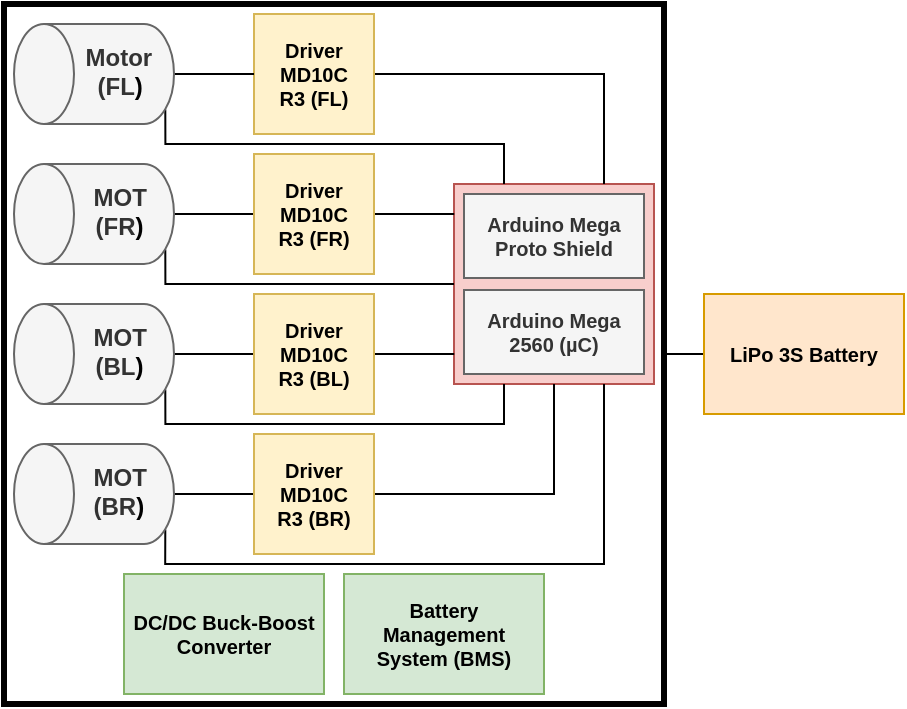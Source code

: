 <mxfile version="26.0.4">
  <diagram name="Page-1" id="-U0Rklenv92W4N0o3Wsz">
    <mxGraphModel dx="744" dy="452" grid="1" gridSize="5" guides="1" tooltips="1" connect="1" arrows="1" fold="1" page="1" pageScale="1" pageWidth="460" pageHeight="360" math="0" shadow="0">
      <root>
        <mxCell id="0" />
        <mxCell id="1" parent="0" />
        <mxCell id="egLtp0v95tjPZCbAkyWe-24" value="" style="rounded=0;whiteSpace=wrap;html=1;fontStyle=1;fontSize=10;fillColor=none;strokeWidth=3;" vertex="1" parent="1">
          <mxGeometry x="5" y="5" width="330" height="350" as="geometry" />
        </mxCell>
        <mxCell id="egLtp0v95tjPZCbAkyWe-17" value="" style="rounded=0;whiteSpace=wrap;html=1;fillColor=#f8cecc;strokeColor=#b85450;" vertex="1" parent="1">
          <mxGeometry x="230" y="95" width="100" height="100" as="geometry" />
        </mxCell>
        <mxCell id="6zYA0gsVQUk156yb2ZYi-1" value="Arduino Mega&lt;div&gt;2560 (µC)&lt;/div&gt;" style="rounded=0;whiteSpace=wrap;html=1;fontStyle=1;fontSize=10;fillColor=#f5f5f5;fontColor=#333333;strokeColor=#666666;" parent="1" vertex="1">
          <mxGeometry x="235" y="148" width="90" height="42" as="geometry" />
        </mxCell>
        <mxCell id="egLtp0v95tjPZCbAkyWe-13" style="edgeStyle=orthogonalEdgeStyle;rounded=0;orthogonalLoop=1;jettySize=auto;html=1;exitX=1;exitY=0.5;exitDx=0;exitDy=0;entryX=0.75;entryY=0;entryDx=0;entryDy=0;endArrow=none;endFill=0;" edge="1" parent="1" source="6zYA0gsVQUk156yb2ZYi-2" target="egLtp0v95tjPZCbAkyWe-17">
          <mxGeometry relative="1" as="geometry">
            <mxPoint x="295" y="70" as="targetPoint" />
          </mxGeometry>
        </mxCell>
        <mxCell id="6zYA0gsVQUk156yb2ZYi-2" value="Driver MD10C&lt;div&gt;R3 (&lt;span style=&quot;background-color: transparent; color: light-dark(rgb(0, 0, 0), rgb(255, 255, 255));&quot;&gt;FL)&lt;/span&gt;&lt;/div&gt;" style="rounded=0;whiteSpace=wrap;html=1;fontSize=10;fontStyle=1;fillColor=#fff2cc;strokeColor=#d6b656;" parent="1" vertex="1">
          <mxGeometry x="130" y="10" width="60" height="60" as="geometry" />
        </mxCell>
        <mxCell id="egLtp0v95tjPZCbAkyWe-9" style="edgeStyle=orthogonalEdgeStyle;rounded=0;orthogonalLoop=1;jettySize=auto;html=1;exitX=0.5;exitY=1;exitDx=0;exitDy=0;exitPerimeter=0;entryX=0;entryY=0.5;entryDx=0;entryDy=0;endArrow=none;endFill=0;" edge="1" parent="1" source="egLtp0v95tjPZCbAkyWe-1" target="6zYA0gsVQUk156yb2ZYi-2">
          <mxGeometry relative="1" as="geometry" />
        </mxCell>
        <mxCell id="egLtp0v95tjPZCbAkyWe-12" style="edgeStyle=orthogonalEdgeStyle;rounded=0;orthogonalLoop=1;jettySize=auto;html=1;exitX=0.145;exitY=1;exitDx=0;exitDy=-4.35;exitPerimeter=0;entryX=0.25;entryY=0;entryDx=0;entryDy=0;endArrow=none;endFill=0;" edge="1" parent="1" source="egLtp0v95tjPZCbAkyWe-1" target="egLtp0v95tjPZCbAkyWe-17">
          <mxGeometry relative="1" as="geometry">
            <mxPoint x="225" y="75" as="targetPoint" />
            <Array as="points">
              <mxPoint x="86" y="75" />
              <mxPoint x="255" y="75" />
            </Array>
          </mxGeometry>
        </mxCell>
        <mxCell id="egLtp0v95tjPZCbAkyWe-1" value="Motor&lt;div&gt;(FL&lt;span style=&quot;background-color: transparent; color: light-dark(rgb(0, 0, 0), rgb(255, 255, 255));&quot;&gt;)&lt;/span&gt;&lt;/div&gt;" style="shape=cylinder3;whiteSpace=wrap;html=1;boundedLbl=1;backgroundOutline=1;size=15;rotation=-90;textDirection=vertical-rl;fontStyle=1;spacing=0;align=center;fillColor=#f5f5f5;fontColor=#333333;strokeColor=#666666;" vertex="1" parent="1">
          <mxGeometry x="25" width="50" height="80" as="geometry" />
        </mxCell>
        <mxCell id="egLtp0v95tjPZCbAkyWe-8" style="edgeStyle=orthogonalEdgeStyle;rounded=0;orthogonalLoop=1;jettySize=auto;html=1;exitX=0.5;exitY=1;exitDx=0;exitDy=0;exitPerimeter=0;entryX=0;entryY=0.5;entryDx=0;entryDy=0;endArrow=none;endFill=0;" edge="1" parent="1" source="egLtp0v95tjPZCbAkyWe-2" target="egLtp0v95tjPZCbAkyWe-5">
          <mxGeometry relative="1" as="geometry" />
        </mxCell>
        <mxCell id="egLtp0v95tjPZCbAkyWe-14" style="edgeStyle=orthogonalEdgeStyle;rounded=0;orthogonalLoop=1;jettySize=auto;html=1;exitX=0.145;exitY=1;exitDx=0;exitDy=-4.35;exitPerimeter=0;entryX=0;entryY=0.5;entryDx=0;entryDy=0;endArrow=none;endFill=0;" edge="1" parent="1" source="egLtp0v95tjPZCbAkyWe-2" target="egLtp0v95tjPZCbAkyWe-17">
          <mxGeometry relative="1" as="geometry">
            <mxPoint x="225" y="145" as="targetPoint" />
            <Array as="points">
              <mxPoint x="86" y="145" />
            </Array>
          </mxGeometry>
        </mxCell>
        <mxCell id="egLtp0v95tjPZCbAkyWe-2" value="MOT&lt;div&gt;(FR&lt;span style=&quot;background-color: transparent; color: light-dark(rgb(0, 0, 0), rgb(255, 255, 255));&quot;&gt;)&lt;/span&gt;&lt;/div&gt;" style="shape=cylinder3;whiteSpace=wrap;html=1;boundedLbl=1;backgroundOutline=1;size=15;rotation=-90;textDirection=vertical-rl;fontStyle=1;spacing=0;align=center;fillColor=#f5f5f5;fontColor=#333333;strokeColor=#666666;" vertex="1" parent="1">
          <mxGeometry x="25" y="70" width="50" height="80" as="geometry" />
        </mxCell>
        <mxCell id="egLtp0v95tjPZCbAkyWe-10" style="edgeStyle=orthogonalEdgeStyle;rounded=0;orthogonalLoop=1;jettySize=auto;html=1;exitX=0.5;exitY=1;exitDx=0;exitDy=0;exitPerimeter=0;entryX=0;entryY=0.5;entryDx=0;entryDy=0;endArrow=none;endFill=0;" edge="1" parent="1" source="egLtp0v95tjPZCbAkyWe-3" target="egLtp0v95tjPZCbAkyWe-6">
          <mxGeometry relative="1" as="geometry" />
        </mxCell>
        <mxCell id="egLtp0v95tjPZCbAkyWe-19" style="edgeStyle=orthogonalEdgeStyle;rounded=0;orthogonalLoop=1;jettySize=auto;html=1;exitX=0.145;exitY=1;exitDx=0;exitDy=-4.35;exitPerimeter=0;entryX=0.25;entryY=1;entryDx=0;entryDy=0;endArrow=none;endFill=0;" edge="1" parent="1" source="egLtp0v95tjPZCbAkyWe-3" target="egLtp0v95tjPZCbAkyWe-17">
          <mxGeometry relative="1" as="geometry">
            <Array as="points">
              <mxPoint x="86" y="215" />
              <mxPoint x="255" y="215" />
            </Array>
          </mxGeometry>
        </mxCell>
        <mxCell id="egLtp0v95tjPZCbAkyWe-3" value="MOT&lt;div&gt;(BL&lt;span style=&quot;background-color: transparent; color: light-dark(rgb(0, 0, 0), rgb(255, 255, 255));&quot;&gt;)&lt;/span&gt;&lt;/div&gt;" style="shape=cylinder3;whiteSpace=wrap;html=1;boundedLbl=1;backgroundOutline=1;size=15;rotation=-90;textDirection=vertical-rl;fontStyle=1;spacing=0;align=center;fillColor=#f5f5f5;fontColor=#333333;strokeColor=#666666;" vertex="1" parent="1">
          <mxGeometry x="25" y="140" width="50" height="80" as="geometry" />
        </mxCell>
        <mxCell id="egLtp0v95tjPZCbAkyWe-11" style="edgeStyle=orthogonalEdgeStyle;rounded=0;orthogonalLoop=1;jettySize=auto;html=1;exitX=0.5;exitY=1;exitDx=0;exitDy=0;exitPerimeter=0;entryX=0;entryY=0.5;entryDx=0;entryDy=0;endArrow=none;endFill=0;" edge="1" parent="1" source="egLtp0v95tjPZCbAkyWe-4" target="egLtp0v95tjPZCbAkyWe-7">
          <mxGeometry relative="1" as="geometry" />
        </mxCell>
        <mxCell id="egLtp0v95tjPZCbAkyWe-21" style="edgeStyle=orthogonalEdgeStyle;rounded=0;orthogonalLoop=1;jettySize=auto;html=1;exitX=0.145;exitY=1;exitDx=0;exitDy=-4.35;exitPerimeter=0;entryX=0.75;entryY=1;entryDx=0;entryDy=0;endArrow=none;endFill=0;" edge="1" parent="1" source="egLtp0v95tjPZCbAkyWe-4" target="egLtp0v95tjPZCbAkyWe-17">
          <mxGeometry relative="1" as="geometry">
            <Array as="points">
              <mxPoint x="86" y="285" />
              <mxPoint x="305" y="285" />
            </Array>
          </mxGeometry>
        </mxCell>
        <mxCell id="egLtp0v95tjPZCbAkyWe-4" value="MOT&lt;div&gt;(BR&lt;span style=&quot;background-color: transparent; color: light-dark(rgb(0, 0, 0), rgb(255, 255, 255));&quot;&gt;)&lt;/span&gt;&lt;/div&gt;" style="shape=cylinder3;whiteSpace=wrap;html=1;boundedLbl=1;backgroundOutline=1;size=15;rotation=-90;textDirection=vertical-rl;fontStyle=1;spacing=0;align=center;fillColor=#f5f5f5;fontColor=#333333;strokeColor=#666666;" vertex="1" parent="1">
          <mxGeometry x="25" y="210" width="50" height="80" as="geometry" />
        </mxCell>
        <mxCell id="egLtp0v95tjPZCbAkyWe-15" style="edgeStyle=orthogonalEdgeStyle;rounded=0;orthogonalLoop=1;jettySize=auto;html=1;exitX=1;exitY=0.5;exitDx=0;exitDy=0;entryX=0.001;entryY=0.15;entryDx=0;entryDy=0;entryPerimeter=0;endArrow=none;endFill=0;" edge="1" parent="1" source="egLtp0v95tjPZCbAkyWe-5" target="egLtp0v95tjPZCbAkyWe-17">
          <mxGeometry relative="1" as="geometry">
            <mxPoint x="225" y="110" as="targetPoint" />
            <Array as="points" />
          </mxGeometry>
        </mxCell>
        <mxCell id="egLtp0v95tjPZCbAkyWe-5" value="Driver MD10C&lt;div&gt;R3 (&lt;span style=&quot;background-color: transparent; color: light-dark(rgb(0, 0, 0), rgb(255, 255, 255));&quot;&gt;FR)&lt;/span&gt;&lt;/div&gt;" style="rounded=0;whiteSpace=wrap;html=1;fontSize=10;fontStyle=1;fillColor=#fff2cc;strokeColor=#d6b656;" vertex="1" parent="1">
          <mxGeometry x="130" y="80" width="60" height="60" as="geometry" />
        </mxCell>
        <mxCell id="egLtp0v95tjPZCbAkyWe-18" style="edgeStyle=orthogonalEdgeStyle;rounded=0;orthogonalLoop=1;jettySize=auto;html=1;exitX=1;exitY=0.5;exitDx=0;exitDy=0;entryX=0.001;entryY=0.85;entryDx=0;entryDy=0;entryPerimeter=0;endArrow=none;endFill=0;" edge="1" parent="1" source="egLtp0v95tjPZCbAkyWe-6" target="egLtp0v95tjPZCbAkyWe-17">
          <mxGeometry relative="1" as="geometry">
            <mxPoint x="225" y="180.077" as="targetPoint" />
          </mxGeometry>
        </mxCell>
        <mxCell id="egLtp0v95tjPZCbAkyWe-6" value="Driver MD10C&lt;div&gt;R3 (BL&lt;span style=&quot;background-color: transparent; color: light-dark(rgb(0, 0, 0), rgb(255, 255, 255));&quot;&gt;)&lt;/span&gt;&lt;/div&gt;" style="rounded=0;whiteSpace=wrap;html=1;fontSize=10;fontStyle=1;fillColor=#fff2cc;strokeColor=#d6b656;" vertex="1" parent="1">
          <mxGeometry x="130" y="150" width="60" height="60" as="geometry" />
        </mxCell>
        <mxCell id="egLtp0v95tjPZCbAkyWe-20" style="edgeStyle=orthogonalEdgeStyle;rounded=0;orthogonalLoop=1;jettySize=auto;html=1;exitX=1;exitY=0.5;exitDx=0;exitDy=0;entryX=0.5;entryY=1;entryDx=0;entryDy=0;endArrow=none;endFill=0;" edge="1" parent="1" source="egLtp0v95tjPZCbAkyWe-7" target="egLtp0v95tjPZCbAkyWe-17">
          <mxGeometry relative="1" as="geometry" />
        </mxCell>
        <mxCell id="egLtp0v95tjPZCbAkyWe-7" value="Driver MD10C&lt;div&gt;R3 (B&lt;span style=&quot;background-color: transparent; color: light-dark(rgb(0, 0, 0), rgb(255, 255, 255));&quot;&gt;R)&lt;/span&gt;&lt;/div&gt;" style="rounded=0;whiteSpace=wrap;html=1;fontSize=10;fontStyle=1;fillColor=#fff2cc;strokeColor=#d6b656;" vertex="1" parent="1">
          <mxGeometry x="130" y="220" width="60" height="60" as="geometry" />
        </mxCell>
        <mxCell id="egLtp0v95tjPZCbAkyWe-16" value="Arduino Mega&lt;div&gt;Proto Shield&lt;/div&gt;" style="rounded=0;whiteSpace=wrap;html=1;fontStyle=1;fontSize=10;fillColor=#f5f5f5;fontColor=#333333;strokeColor=#666666;" vertex="1" parent="1">
          <mxGeometry x="235" y="100" width="90" height="42" as="geometry" />
        </mxCell>
        <mxCell id="egLtp0v95tjPZCbAkyWe-23" value="Battery Management System (BMS)" style="rounded=0;whiteSpace=wrap;html=1;fontStyle=1;fontSize=10;fillColor=#d5e8d4;strokeColor=#82b366;" vertex="1" parent="1">
          <mxGeometry x="175" y="290" width="100" height="60" as="geometry" />
        </mxCell>
        <mxCell id="egLtp0v95tjPZCbAkyWe-26" style="edgeStyle=orthogonalEdgeStyle;rounded=0;orthogonalLoop=1;jettySize=auto;html=1;exitX=0;exitY=0.5;exitDx=0;exitDy=0;entryX=1;entryY=0.5;entryDx=0;entryDy=0;endArrow=none;endFill=0;" edge="1" parent="1" source="egLtp0v95tjPZCbAkyWe-25" target="egLtp0v95tjPZCbAkyWe-24">
          <mxGeometry relative="1" as="geometry" />
        </mxCell>
        <mxCell id="egLtp0v95tjPZCbAkyWe-25" value="LiPo 3S Battery" style="rounded=0;whiteSpace=wrap;html=1;fontStyle=1;fontSize=10;fillColor=#ffe6cc;strokeColor=#d79b00;" vertex="1" parent="1">
          <mxGeometry x="355" y="150" width="100" height="60" as="geometry" />
        </mxCell>
        <mxCell id="egLtp0v95tjPZCbAkyWe-27" value="DC/DC Buck-Boost Converter" style="rounded=0;whiteSpace=wrap;html=1;fontStyle=1;fontSize=10;fillColor=#d5e8d4;strokeColor=#82b366;" vertex="1" parent="1">
          <mxGeometry x="65" y="290" width="100" height="60" as="geometry" />
        </mxCell>
      </root>
    </mxGraphModel>
  </diagram>
</mxfile>
